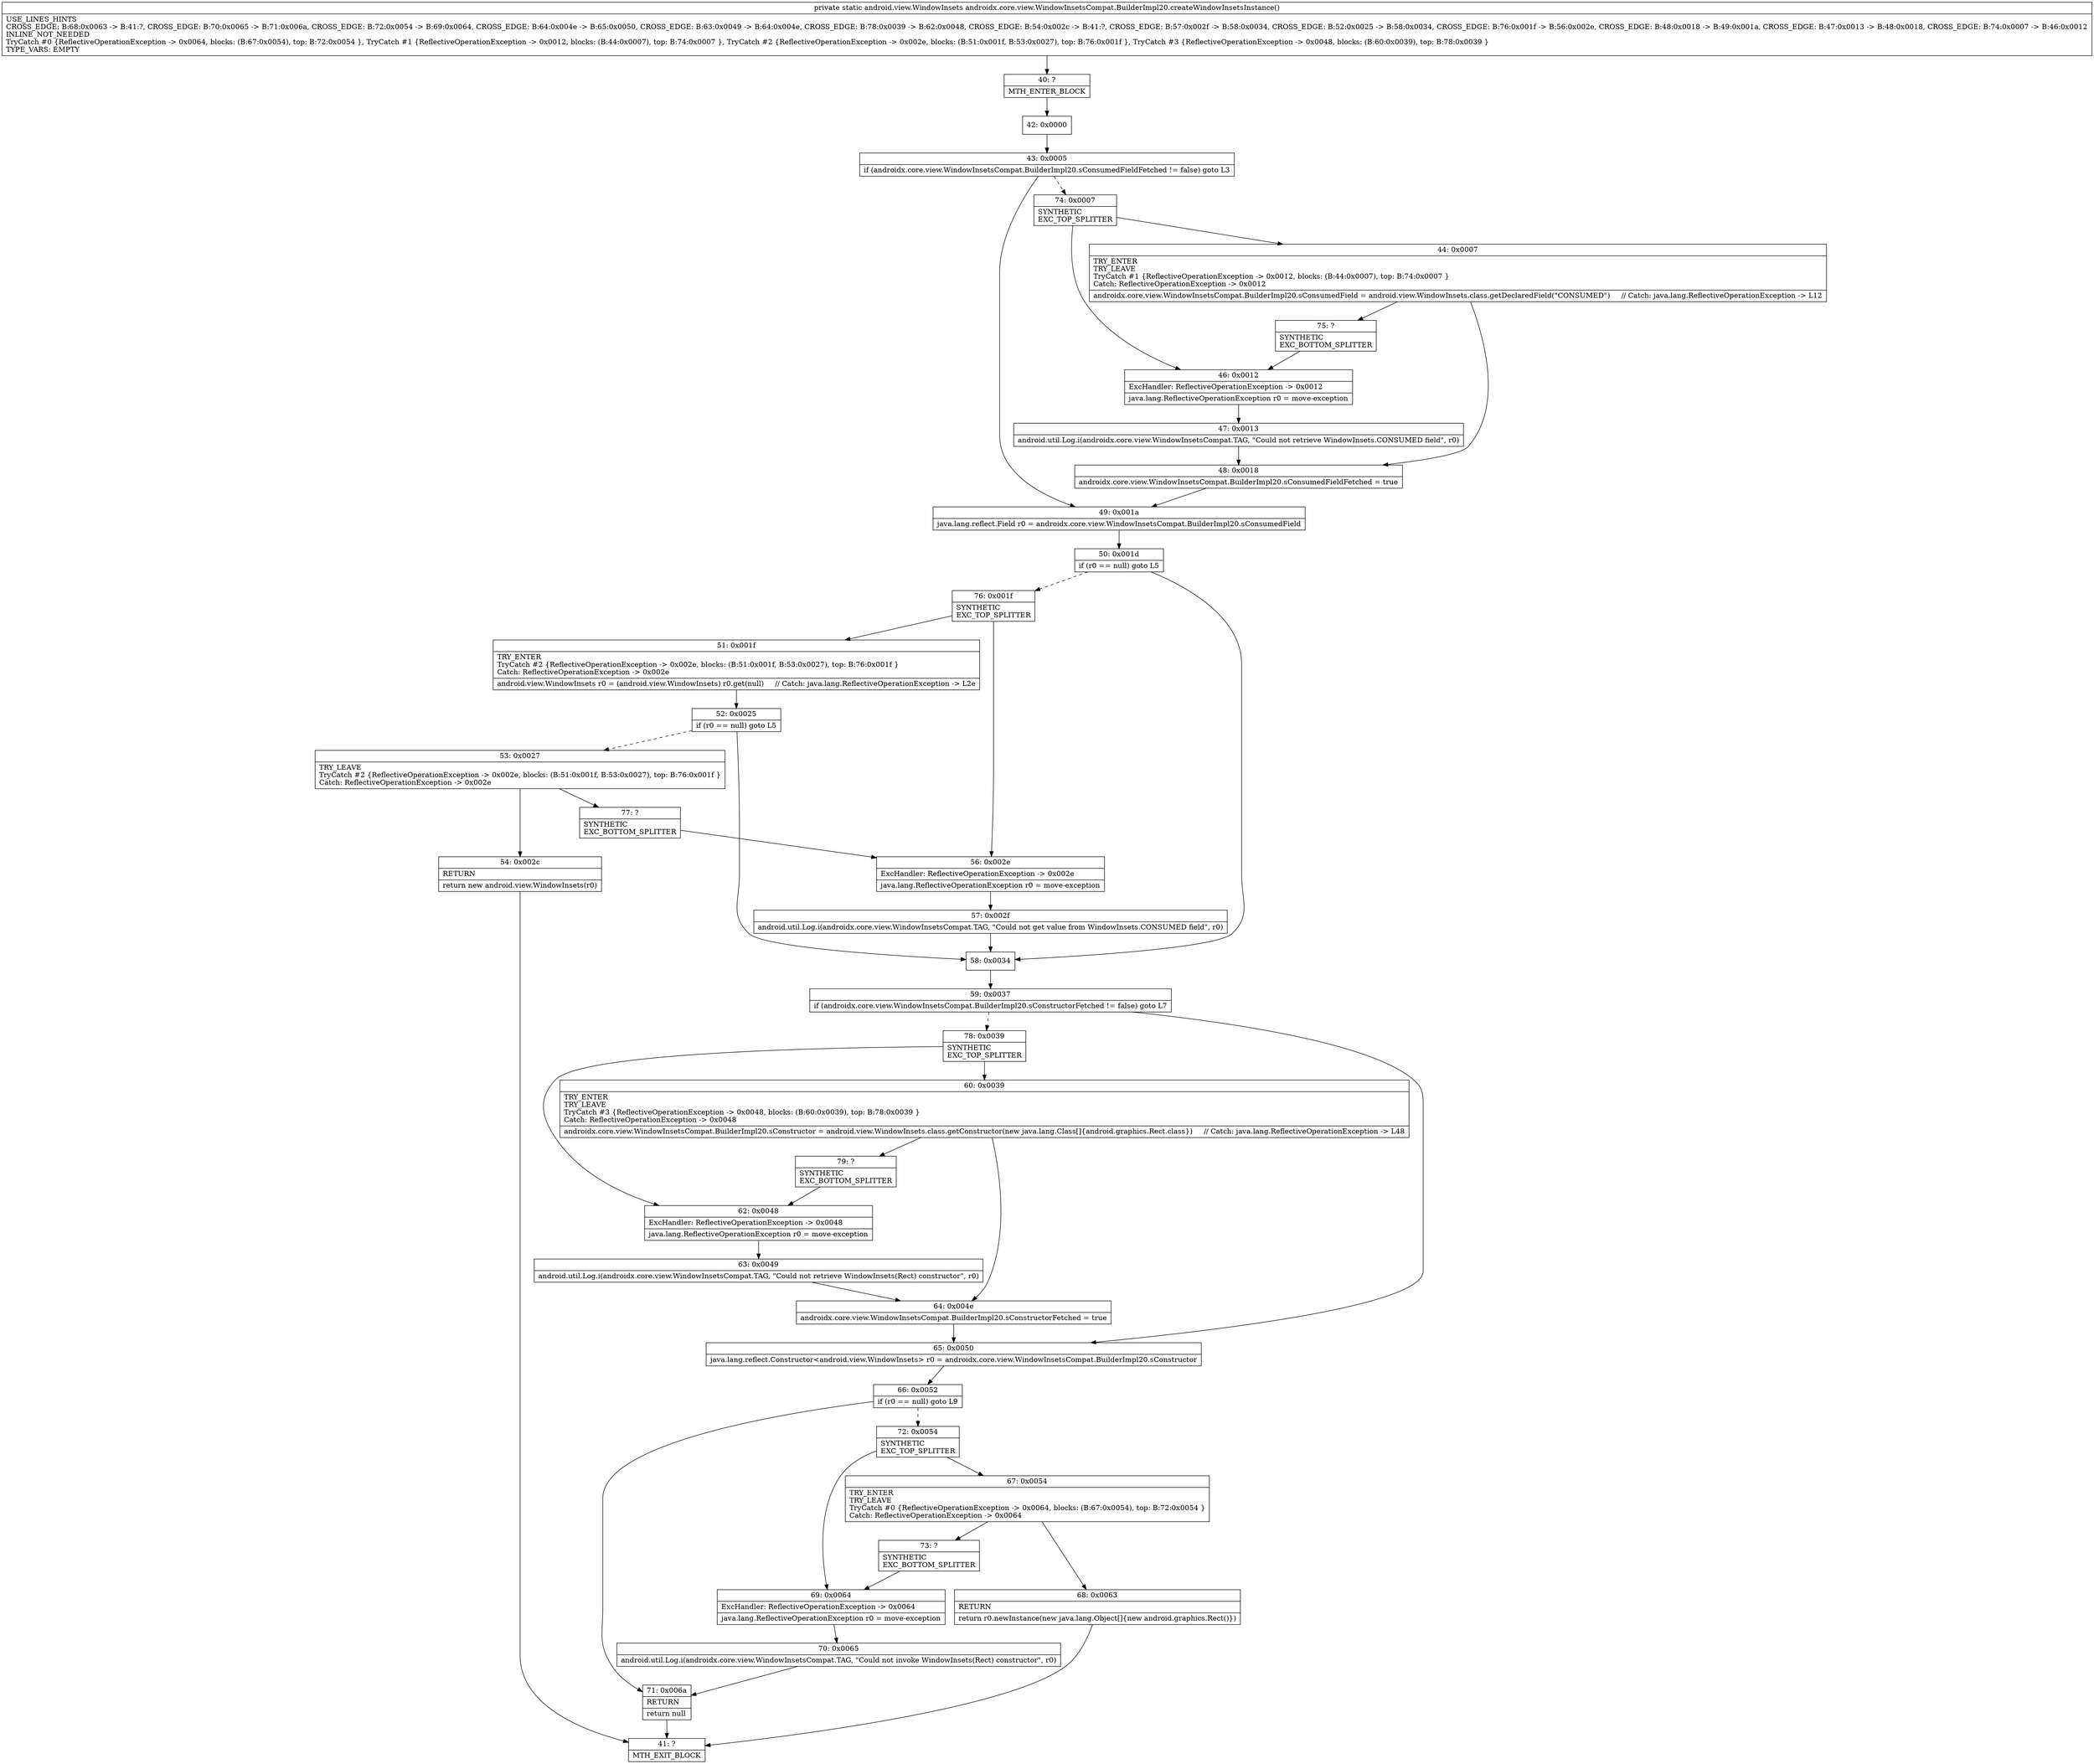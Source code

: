 digraph "CFG forandroidx.core.view.WindowInsetsCompat.BuilderImpl20.createWindowInsetsInstance()Landroid\/view\/WindowInsets;" {
Node_40 [shape=record,label="{40\:\ ?|MTH_ENTER_BLOCK\l}"];
Node_42 [shape=record,label="{42\:\ 0x0000}"];
Node_43 [shape=record,label="{43\:\ 0x0005|if (androidx.core.view.WindowInsetsCompat.BuilderImpl20.sConsumedFieldFetched != false) goto L3\l}"];
Node_49 [shape=record,label="{49\:\ 0x001a|java.lang.reflect.Field r0 = androidx.core.view.WindowInsetsCompat.BuilderImpl20.sConsumedField\l}"];
Node_50 [shape=record,label="{50\:\ 0x001d|if (r0 == null) goto L5\l}"];
Node_58 [shape=record,label="{58\:\ 0x0034}"];
Node_59 [shape=record,label="{59\:\ 0x0037|if (androidx.core.view.WindowInsetsCompat.BuilderImpl20.sConstructorFetched != false) goto L7\l}"];
Node_65 [shape=record,label="{65\:\ 0x0050|java.lang.reflect.Constructor\<android.view.WindowInsets\> r0 = androidx.core.view.WindowInsetsCompat.BuilderImpl20.sConstructor\l}"];
Node_66 [shape=record,label="{66\:\ 0x0052|if (r0 == null) goto L9\l}"];
Node_71 [shape=record,label="{71\:\ 0x006a|RETURN\l|return null\l}"];
Node_41 [shape=record,label="{41\:\ ?|MTH_EXIT_BLOCK\l}"];
Node_72 [shape=record,label="{72\:\ 0x0054|SYNTHETIC\lEXC_TOP_SPLITTER\l}"];
Node_67 [shape=record,label="{67\:\ 0x0054|TRY_ENTER\lTRY_LEAVE\lTryCatch #0 \{ReflectiveOperationException \-\> 0x0064, blocks: (B:67:0x0054), top: B:72:0x0054 \}\lCatch: ReflectiveOperationException \-\> 0x0064\l}"];
Node_68 [shape=record,label="{68\:\ 0x0063|RETURN\l|return r0.newInstance(new java.lang.Object[]\{new android.graphics.Rect()\})\l}"];
Node_73 [shape=record,label="{73\:\ ?|SYNTHETIC\lEXC_BOTTOM_SPLITTER\l}"];
Node_69 [shape=record,label="{69\:\ 0x0064|ExcHandler: ReflectiveOperationException \-\> 0x0064\l|java.lang.ReflectiveOperationException r0 = move\-exception\l}"];
Node_70 [shape=record,label="{70\:\ 0x0065|android.util.Log.i(androidx.core.view.WindowInsetsCompat.TAG, \"Could not invoke WindowInsets(Rect) constructor\", r0)\l}"];
Node_78 [shape=record,label="{78\:\ 0x0039|SYNTHETIC\lEXC_TOP_SPLITTER\l}"];
Node_60 [shape=record,label="{60\:\ 0x0039|TRY_ENTER\lTRY_LEAVE\lTryCatch #3 \{ReflectiveOperationException \-\> 0x0048, blocks: (B:60:0x0039), top: B:78:0x0039 \}\lCatch: ReflectiveOperationException \-\> 0x0048\l|androidx.core.view.WindowInsetsCompat.BuilderImpl20.sConstructor = android.view.WindowInsets.class.getConstructor(new java.lang.Class[]\{android.graphics.Rect.class\})     \/\/ Catch: java.lang.ReflectiveOperationException \-\> L48\l}"];
Node_64 [shape=record,label="{64\:\ 0x004e|androidx.core.view.WindowInsetsCompat.BuilderImpl20.sConstructorFetched = true\l}"];
Node_79 [shape=record,label="{79\:\ ?|SYNTHETIC\lEXC_BOTTOM_SPLITTER\l}"];
Node_62 [shape=record,label="{62\:\ 0x0048|ExcHandler: ReflectiveOperationException \-\> 0x0048\l|java.lang.ReflectiveOperationException r0 = move\-exception\l}"];
Node_63 [shape=record,label="{63\:\ 0x0049|android.util.Log.i(androidx.core.view.WindowInsetsCompat.TAG, \"Could not retrieve WindowInsets(Rect) constructor\", r0)\l}"];
Node_76 [shape=record,label="{76\:\ 0x001f|SYNTHETIC\lEXC_TOP_SPLITTER\l}"];
Node_51 [shape=record,label="{51\:\ 0x001f|TRY_ENTER\lTryCatch #2 \{ReflectiveOperationException \-\> 0x002e, blocks: (B:51:0x001f, B:53:0x0027), top: B:76:0x001f \}\lCatch: ReflectiveOperationException \-\> 0x002e\l|android.view.WindowInsets r0 = (android.view.WindowInsets) r0.get(null)     \/\/ Catch: java.lang.ReflectiveOperationException \-\> L2e\l}"];
Node_52 [shape=record,label="{52\:\ 0x0025|if (r0 == null) goto L5\l}"];
Node_53 [shape=record,label="{53\:\ 0x0027|TRY_LEAVE\lTryCatch #2 \{ReflectiveOperationException \-\> 0x002e, blocks: (B:51:0x001f, B:53:0x0027), top: B:76:0x001f \}\lCatch: ReflectiveOperationException \-\> 0x002e\l}"];
Node_54 [shape=record,label="{54\:\ 0x002c|RETURN\l|return new android.view.WindowInsets(r0)\l}"];
Node_77 [shape=record,label="{77\:\ ?|SYNTHETIC\lEXC_BOTTOM_SPLITTER\l}"];
Node_56 [shape=record,label="{56\:\ 0x002e|ExcHandler: ReflectiveOperationException \-\> 0x002e\l|java.lang.ReflectiveOperationException r0 = move\-exception\l}"];
Node_57 [shape=record,label="{57\:\ 0x002f|android.util.Log.i(androidx.core.view.WindowInsetsCompat.TAG, \"Could not get value from WindowInsets.CONSUMED field\", r0)\l}"];
Node_74 [shape=record,label="{74\:\ 0x0007|SYNTHETIC\lEXC_TOP_SPLITTER\l}"];
Node_44 [shape=record,label="{44\:\ 0x0007|TRY_ENTER\lTRY_LEAVE\lTryCatch #1 \{ReflectiveOperationException \-\> 0x0012, blocks: (B:44:0x0007), top: B:74:0x0007 \}\lCatch: ReflectiveOperationException \-\> 0x0012\l|androidx.core.view.WindowInsetsCompat.BuilderImpl20.sConsumedField = android.view.WindowInsets.class.getDeclaredField(\"CONSUMED\")     \/\/ Catch: java.lang.ReflectiveOperationException \-\> L12\l}"];
Node_48 [shape=record,label="{48\:\ 0x0018|androidx.core.view.WindowInsetsCompat.BuilderImpl20.sConsumedFieldFetched = true\l}"];
Node_75 [shape=record,label="{75\:\ ?|SYNTHETIC\lEXC_BOTTOM_SPLITTER\l}"];
Node_46 [shape=record,label="{46\:\ 0x0012|ExcHandler: ReflectiveOperationException \-\> 0x0012\l|java.lang.ReflectiveOperationException r0 = move\-exception\l}"];
Node_47 [shape=record,label="{47\:\ 0x0013|android.util.Log.i(androidx.core.view.WindowInsetsCompat.TAG, \"Could not retrieve WindowInsets.CONSUMED field\", r0)\l}"];
MethodNode[shape=record,label="{private static android.view.WindowInsets androidx.core.view.WindowInsetsCompat.BuilderImpl20.createWindowInsetsInstance()  | USE_LINES_HINTS\lCROSS_EDGE: B:68:0x0063 \-\> B:41:?, CROSS_EDGE: B:70:0x0065 \-\> B:71:0x006a, CROSS_EDGE: B:72:0x0054 \-\> B:69:0x0064, CROSS_EDGE: B:64:0x004e \-\> B:65:0x0050, CROSS_EDGE: B:63:0x0049 \-\> B:64:0x004e, CROSS_EDGE: B:78:0x0039 \-\> B:62:0x0048, CROSS_EDGE: B:54:0x002c \-\> B:41:?, CROSS_EDGE: B:57:0x002f \-\> B:58:0x0034, CROSS_EDGE: B:52:0x0025 \-\> B:58:0x0034, CROSS_EDGE: B:76:0x001f \-\> B:56:0x002e, CROSS_EDGE: B:48:0x0018 \-\> B:49:0x001a, CROSS_EDGE: B:47:0x0013 \-\> B:48:0x0018, CROSS_EDGE: B:74:0x0007 \-\> B:46:0x0012\lINLINE_NOT_NEEDED\lTryCatch #0 \{ReflectiveOperationException \-\> 0x0064, blocks: (B:67:0x0054), top: B:72:0x0054 \}, TryCatch #1 \{ReflectiveOperationException \-\> 0x0012, blocks: (B:44:0x0007), top: B:74:0x0007 \}, TryCatch #2 \{ReflectiveOperationException \-\> 0x002e, blocks: (B:51:0x001f, B:53:0x0027), top: B:76:0x001f \}, TryCatch #3 \{ReflectiveOperationException \-\> 0x0048, blocks: (B:60:0x0039), top: B:78:0x0039 \}\lTYPE_VARS: EMPTY\l}"];
MethodNode -> Node_40;Node_40 -> Node_42;
Node_42 -> Node_43;
Node_43 -> Node_49;
Node_43 -> Node_74[style=dashed];
Node_49 -> Node_50;
Node_50 -> Node_58;
Node_50 -> Node_76[style=dashed];
Node_58 -> Node_59;
Node_59 -> Node_65;
Node_59 -> Node_78[style=dashed];
Node_65 -> Node_66;
Node_66 -> Node_71;
Node_66 -> Node_72[style=dashed];
Node_71 -> Node_41;
Node_72 -> Node_67;
Node_72 -> Node_69;
Node_67 -> Node_68;
Node_67 -> Node_73;
Node_68 -> Node_41;
Node_73 -> Node_69;
Node_69 -> Node_70;
Node_70 -> Node_71;
Node_78 -> Node_60;
Node_78 -> Node_62;
Node_60 -> Node_64;
Node_60 -> Node_79;
Node_64 -> Node_65;
Node_79 -> Node_62;
Node_62 -> Node_63;
Node_63 -> Node_64;
Node_76 -> Node_51;
Node_76 -> Node_56;
Node_51 -> Node_52;
Node_52 -> Node_53[style=dashed];
Node_52 -> Node_58;
Node_53 -> Node_54;
Node_53 -> Node_77;
Node_54 -> Node_41;
Node_77 -> Node_56;
Node_56 -> Node_57;
Node_57 -> Node_58;
Node_74 -> Node_44;
Node_74 -> Node_46;
Node_44 -> Node_48;
Node_44 -> Node_75;
Node_48 -> Node_49;
Node_75 -> Node_46;
Node_46 -> Node_47;
Node_47 -> Node_48;
}

